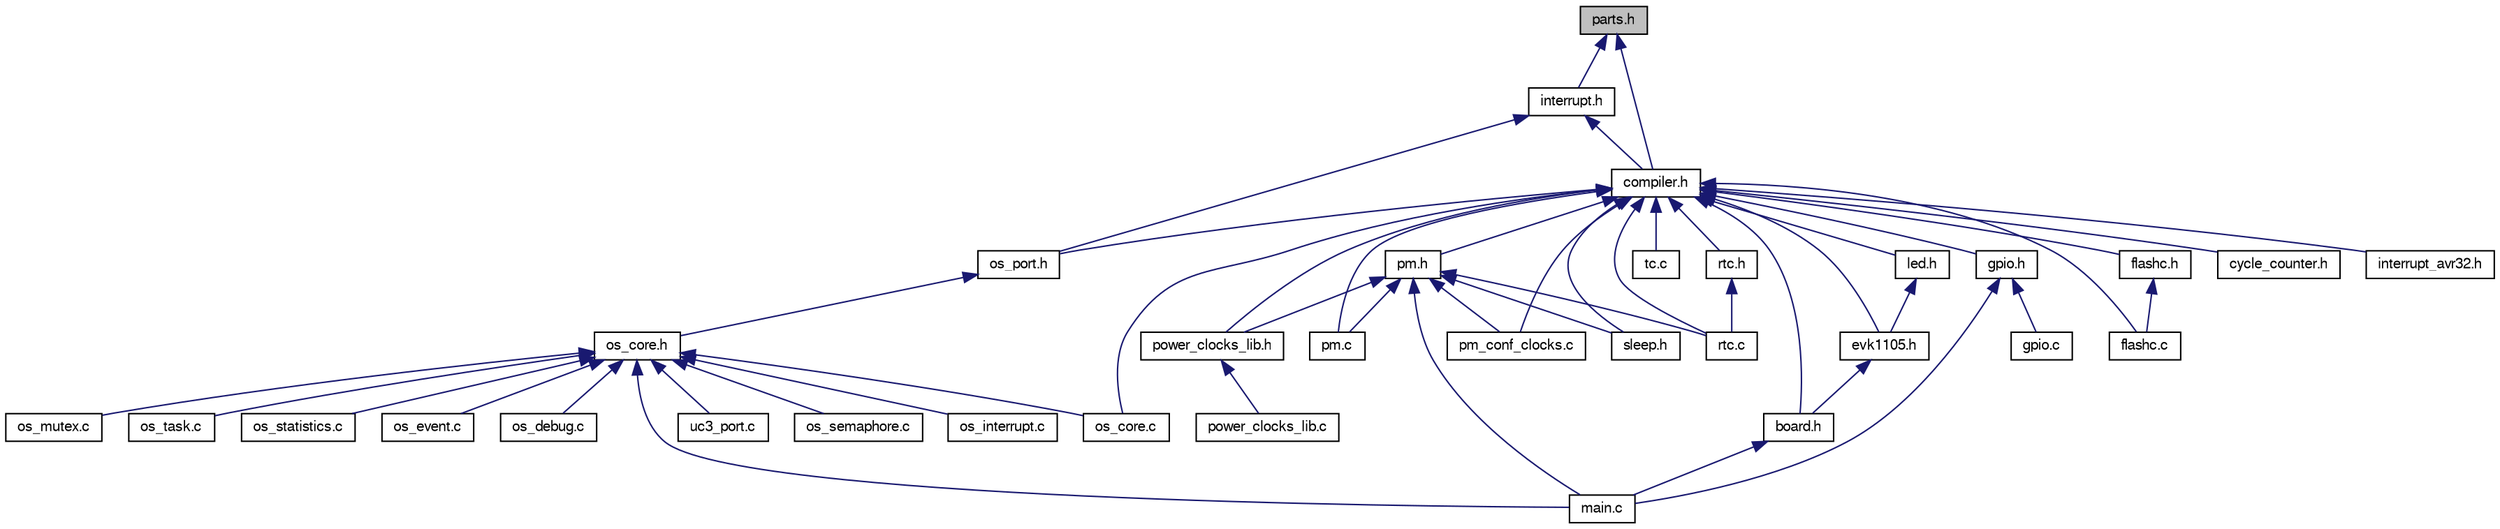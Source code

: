digraph G
{
  edge [fontname="FreeSans",fontsize="10",labelfontname="FreeSans",labelfontsize="10"];
  node [fontname="FreeSans",fontsize="10",shape=record];
  Node1 [label="parts.h",height=0.2,width=0.4,color="black", fillcolor="grey75", style="filled" fontcolor="black"];
  Node1 -> Node2 [dir=back,color="midnightblue",fontsize="10",style="solid",fontname="FreeSans"];
  Node2 [label="compiler.h",height=0.2,width=0.4,color="black", fillcolor="white", style="filled",URL="$compiler_8h.html",tooltip="Commonly used includes, types and macros."];
  Node2 -> Node3 [dir=back,color="midnightblue",fontsize="10",style="solid",fontname="FreeSans"];
  Node3 [label="os_port.h",height=0.2,width=0.4,color="black", fillcolor="white", style="filled",URL="$os__port_8h.html",tooltip="eeOS 32-bit AVR UC3 Port"];
  Node3 -> Node4 [dir=back,color="midnightblue",fontsize="10",style="solid",fontname="FreeSans"];
  Node4 [label="os_core.h",height=0.2,width=0.4,color="black", fillcolor="white", style="filled",URL="$os__core_8h.html",tooltip="eeOS Core"];
  Node4 -> Node5 [dir=back,color="midnightblue",fontsize="10",style="solid",fontname="FreeSans"];
  Node5 [label="os_mutex.c",height=0.2,width=0.4,color="black", fillcolor="white", style="filled",URL="$os__mutex_8c.html",tooltip="eeOS Mutex"];
  Node4 -> Node6 [dir=back,color="midnightblue",fontsize="10",style="solid",fontname="FreeSans"];
  Node6 [label="os_task.c",height=0.2,width=0.4,color="black", fillcolor="white", style="filled",URL="$os__task_8c.html",tooltip="eeOS Tasks"];
  Node4 -> Node7 [dir=back,color="midnightblue",fontsize="10",style="solid",fontname="FreeSans"];
  Node7 [label="os_statistics.c",height=0.2,width=0.4,color="black", fillcolor="white", style="filled",URL="$os__statistics_8c.html",tooltip="eeOS Statistics"];
  Node4 -> Node8 [dir=back,color="midnightblue",fontsize="10",style="solid",fontname="FreeSans"];
  Node8 [label="os_event.c",height=0.2,width=0.4,color="black", fillcolor="white", style="filled",URL="$os__event_8c.html",tooltip="eeOS Events"];
  Node4 -> Node9 [dir=back,color="midnightblue",fontsize="10",style="solid",fontname="FreeSans"];
  Node9 [label="os_debug.c",height=0.2,width=0.4,color="black", fillcolor="white", style="filled",URL="$os__debug_8c.html",tooltip="eeOS Debug"];
  Node4 -> Node10 [dir=back,color="midnightblue",fontsize="10",style="solid",fontname="FreeSans"];
  Node10 [label="main.c",height=0.2,width=0.4,color="black", fillcolor="white", style="filled",URL="$main_8c.html"];
  Node4 -> Node11 [dir=back,color="midnightblue",fontsize="10",style="solid",fontname="FreeSans"];
  Node11 [label="os_core.c",height=0.2,width=0.4,color="black", fillcolor="white", style="filled",URL="$os__core_8c.html",tooltip="eeOS Core"];
  Node4 -> Node12 [dir=back,color="midnightblue",fontsize="10",style="solid",fontname="FreeSans"];
  Node12 [label="uc3_port.c",height=0.2,width=0.4,color="black", fillcolor="white", style="filled",URL="$uc3__port_8c.html",tooltip="eeOS 32-bit AVR UC3 Port"];
  Node4 -> Node13 [dir=back,color="midnightblue",fontsize="10",style="solid",fontname="FreeSans"];
  Node13 [label="os_semaphore.c",height=0.2,width=0.4,color="black", fillcolor="white", style="filled",URL="$os__semaphore_8c.html",tooltip="eeOS Semaphores"];
  Node4 -> Node14 [dir=back,color="midnightblue",fontsize="10",style="solid",fontname="FreeSans"];
  Node14 [label="os_interrupt.c",height=0.2,width=0.4,color="black", fillcolor="white", style="filled",URL="$os__interrupt_8c.html",tooltip="eeOS Interrupts"];
  Node2 -> Node15 [dir=back,color="midnightblue",fontsize="10",style="solid",fontname="FreeSans"];
  Node15 [label="power_clocks_lib.h",height=0.2,width=0.4,color="black", fillcolor="white", style="filled",URL="$power__clocks__lib_8h.html",tooltip="High-level library abstracting features such as oscillators/pll/dfll configuration, clock configuration, System-sensible parameters configuration, buses clocks configuration, sleep mode, reset."];
  Node15 -> Node16 [dir=back,color="midnightblue",fontsize="10",style="solid",fontname="FreeSans"];
  Node16 [label="power_clocks_lib.c",height=0.2,width=0.4,color="black", fillcolor="white", style="filled",URL="$power__clocks__lib_8c.html",tooltip="High-level library abstracting features such as oscillators/pll/dfll configuration, clock configuration, System-sensible parameters configuration, buses clocks configuration, sleep mode, reset."];
  Node2 -> Node17 [dir=back,color="midnightblue",fontsize="10",style="solid",fontname="FreeSans"];
  Node17 [label="pm.h",height=0.2,width=0.4,color="black", fillcolor="white", style="filled",URL="$pm_8h.html",tooltip="Power Manager driver."];
  Node17 -> Node15 [dir=back,color="midnightblue",fontsize="10",style="solid",fontname="FreeSans"];
  Node17 -> Node18 [dir=back,color="midnightblue",fontsize="10",style="solid",fontname="FreeSans"];
  Node18 [label="pm.c",height=0.2,width=0.4,color="black", fillcolor="white", style="filled",URL="$pm_8c.html",tooltip="Power Manager driver."];
  Node17 -> Node10 [dir=back,color="midnightblue",fontsize="10",style="solid",fontname="FreeSans"];
  Node17 -> Node19 [dir=back,color="midnightblue",fontsize="10",style="solid",fontname="FreeSans"];
  Node19 [label="pm_conf_clocks.c",height=0.2,width=0.4,color="black", fillcolor="white", style="filled",URL="$pm__conf__clocks_8c.html",tooltip="Power Manager clocks configuration helper."];
  Node17 -> Node20 [dir=back,color="midnightblue",fontsize="10",style="solid",fontname="FreeSans"];
  Node20 [label="rtc.c",height=0.2,width=0.4,color="black", fillcolor="white", style="filled",URL="$rtc_8c.html",tooltip="RTC driver for AVR32 UC3."];
  Node17 -> Node21 [dir=back,color="midnightblue",fontsize="10",style="solid",fontname="FreeSans"];
  Node21 [label="sleep.h",height=0.2,width=0.4,color="black", fillcolor="white", style="filled",URL="$sleep_8h.html",tooltip="Sleep mode access."];
  Node2 -> Node22 [dir=back,color="midnightblue",fontsize="10",style="solid",fontname="FreeSans"];
  Node22 [label="tc.c",height=0.2,width=0.4,color="black", fillcolor="white", style="filled",URL="$tc_8c.html",tooltip="TC driver for AVR32 UC3."];
  Node2 -> Node18 [dir=back,color="midnightblue",fontsize="10",style="solid",fontname="FreeSans"];
  Node2 -> Node23 [dir=back,color="midnightblue",fontsize="10",style="solid",fontname="FreeSans"];
  Node23 [label="board.h",height=0.2,width=0.4,color="black", fillcolor="white", style="filled",URL="$board_8h.html",tooltip="Standard board header file."];
  Node23 -> Node10 [dir=back,color="midnightblue",fontsize="10",style="solid",fontname="FreeSans"];
  Node2 -> Node24 [dir=back,color="midnightblue",fontsize="10",style="solid",fontname="FreeSans"];
  Node24 [label="evk1105.h",height=0.2,width=0.4,color="black", fillcolor="white", style="filled",URL="$evk1105_8h.html",tooltip="AT32UC3A EVK1105 board header file."];
  Node24 -> Node23 [dir=back,color="midnightblue",fontsize="10",style="solid",fontname="FreeSans"];
  Node2 -> Node25 [dir=back,color="midnightblue",fontsize="10",style="solid",fontname="FreeSans"];
  Node25 [label="led.h",height=0.2,width=0.4,color="black", fillcolor="white", style="filled",URL="$led_8h.html",tooltip="AT32UC3A EVK1105 board LEDs support package."];
  Node25 -> Node24 [dir=back,color="midnightblue",fontsize="10",style="solid",fontname="FreeSans"];
  Node2 -> Node26 [dir=back,color="midnightblue",fontsize="10",style="solid",fontname="FreeSans"];
  Node26 [label="gpio.h",height=0.2,width=0.4,color="black", fillcolor="white", style="filled",URL="$gpio_8h.html",tooltip="GPIO software driver interface for AVR UC3."];
  Node26 -> Node10 [dir=back,color="midnightblue",fontsize="10",style="solid",fontname="FreeSans"];
  Node26 -> Node27 [dir=back,color="midnightblue",fontsize="10",style="solid",fontname="FreeSans"];
  Node27 [label="gpio.c",height=0.2,width=0.4,color="black", fillcolor="white", style="filled",URL="$gpio_8c.html",tooltip="GPIO software driver interface for AVR UC3."];
  Node2 -> Node11 [dir=back,color="midnightblue",fontsize="10",style="solid",fontname="FreeSans"];
  Node2 -> Node19 [dir=back,color="midnightblue",fontsize="10",style="solid",fontname="FreeSans"];
  Node2 -> Node20 [dir=back,color="midnightblue",fontsize="10",style="solid",fontname="FreeSans"];
  Node2 -> Node28 [dir=back,color="midnightblue",fontsize="10",style="solid",fontname="FreeSans"];
  Node28 [label="rtc.h",height=0.2,width=0.4,color="black", fillcolor="white", style="filled",URL="$rtc_8h.html",tooltip="RTC driver for AVR32 UC3."];
  Node28 -> Node20 [dir=back,color="midnightblue",fontsize="10",style="solid",fontname="FreeSans"];
  Node2 -> Node29 [dir=back,color="midnightblue",fontsize="10",style="solid",fontname="FreeSans"];
  Node29 [label="flashc.c",height=0.2,width=0.4,color="black", fillcolor="white", style="filled",URL="$flashc_8c.html",tooltip="FLASHC driver for AVR32 UC3."];
  Node2 -> Node30 [dir=back,color="midnightblue",fontsize="10",style="solid",fontname="FreeSans"];
  Node30 [label="flashc.h",height=0.2,width=0.4,color="black", fillcolor="white", style="filled",URL="$flashc_8h.html",tooltip="FLASHC driver for AVR32 UC3."];
  Node30 -> Node29 [dir=back,color="midnightblue",fontsize="10",style="solid",fontname="FreeSans"];
  Node2 -> Node31 [dir=back,color="midnightblue",fontsize="10",style="solid",fontname="FreeSans"];
  Node31 [label="cycle_counter.h",height=0.2,width=0.4,color="black", fillcolor="white", style="filled",URL="$cycle__counter_8h.html",tooltip="Cycle counter driver."];
  Node2 -> Node32 [dir=back,color="midnightblue",fontsize="10",style="solid",fontname="FreeSans"];
  Node32 [label="interrupt_avr32.h",height=0.2,width=0.4,color="black", fillcolor="white", style="filled",URL="$interrupt__avr32_8h.html",tooltip="Global interrupt management for 32-bit AVR."];
  Node2 -> Node21 [dir=back,color="midnightblue",fontsize="10",style="solid",fontname="FreeSans"];
  Node1 -> Node33 [dir=back,color="midnightblue",fontsize="10",style="solid",fontname="FreeSans"];
  Node33 [label="interrupt.h",height=0.2,width=0.4,color="black", fillcolor="white", style="filled",URL="$interrupt_8h.html",tooltip="Global interrupt management for 8- and 32-bit AVR."];
  Node33 -> Node2 [dir=back,color="midnightblue",fontsize="10",style="solid",fontname="FreeSans"];
  Node33 -> Node3 [dir=back,color="midnightblue",fontsize="10",style="solid",fontname="FreeSans"];
}

